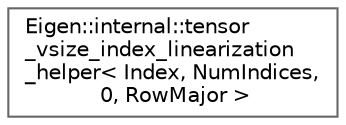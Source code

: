 digraph "类继承关系图"
{
 // LATEX_PDF_SIZE
  bgcolor="transparent";
  edge [fontname=Helvetica,fontsize=10,labelfontname=Helvetica,labelfontsize=10];
  node [fontname=Helvetica,fontsize=10,shape=box,height=0.2,width=0.4];
  rankdir="LR";
  Node0 [id="Node000000",label="Eigen::internal::tensor\l_vsize_index_linearization\l_helper\< Index, NumIndices,\l 0, RowMajor \>",height=0.2,width=0.4,color="grey40", fillcolor="white", style="filled",URL="$struct_eigen_1_1internal_1_1tensor__vsize__index__linearization__helper_3_01_index_00_01_num_ind9177d0103e87c6e554ba6030344a88bc.html",tooltip=" "];
}
